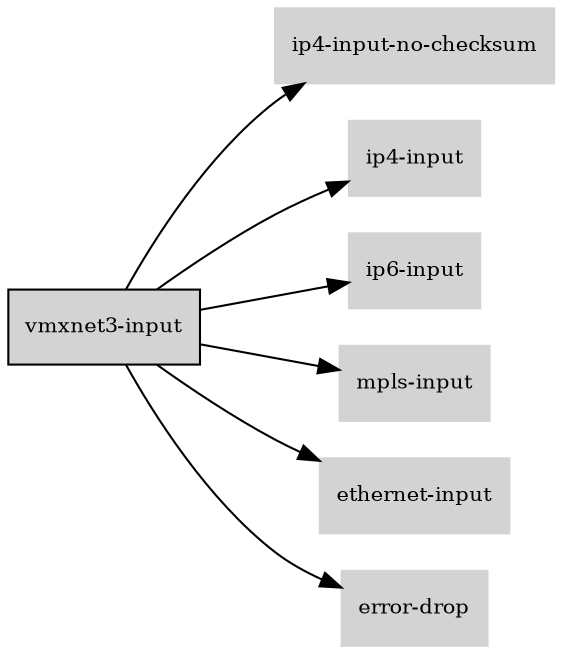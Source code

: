 digraph "vmxnet3_input_subgraph" {
  rankdir=LR;
  node [shape=box, style=filled, fontsize=10, color=lightgray, fontcolor=black, fillcolor=lightgray];
  "vmxnet3-input" [color=black, fontcolor=black, fillcolor=lightgray];
  edge [fontsize=8];
  "vmxnet3-input" -> "ip4-input-no-checksum";
  "vmxnet3-input" -> "ip4-input";
  "vmxnet3-input" -> "ip6-input";
  "vmxnet3-input" -> "mpls-input";
  "vmxnet3-input" -> "ethernet-input";
  "vmxnet3-input" -> "error-drop";
}

